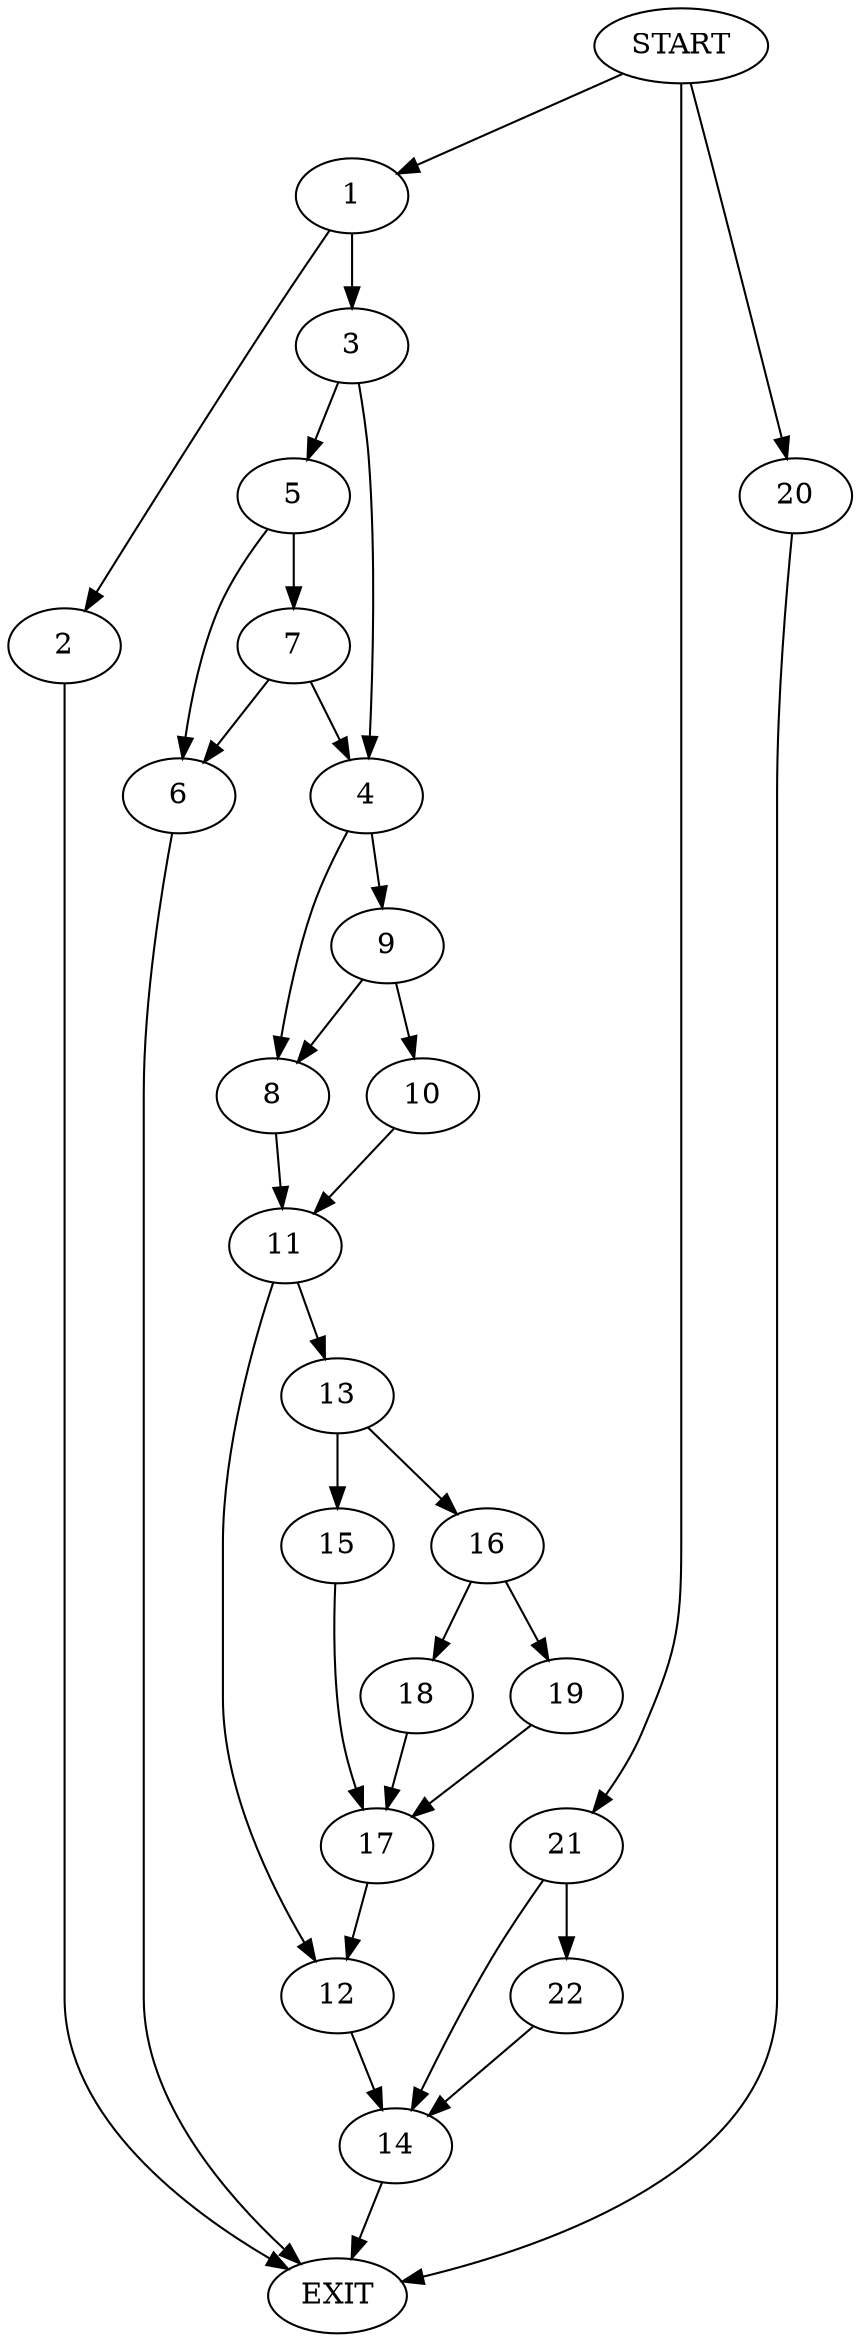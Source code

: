 digraph {
0 [label="START"]
23 [label="EXIT"]
0 -> 1
1 -> 2
1 -> 3
3 -> 4
3 -> 5
2 -> 23
5 -> 6
5 -> 7
4 -> 8
4 -> 9
7 -> 6
7 -> 4
6 -> 23
9 -> 8
9 -> 10
8 -> 11
10 -> 11
11 -> 12
11 -> 13
12 -> 14
13 -> 15
13 -> 16
15 -> 17
16 -> 18
16 -> 19
17 -> 12
19 -> 17
18 -> 17
0 -> 20
20 -> 23
14 -> 23
0 -> 21
21 -> 14
21 -> 22
22 -> 14
}
